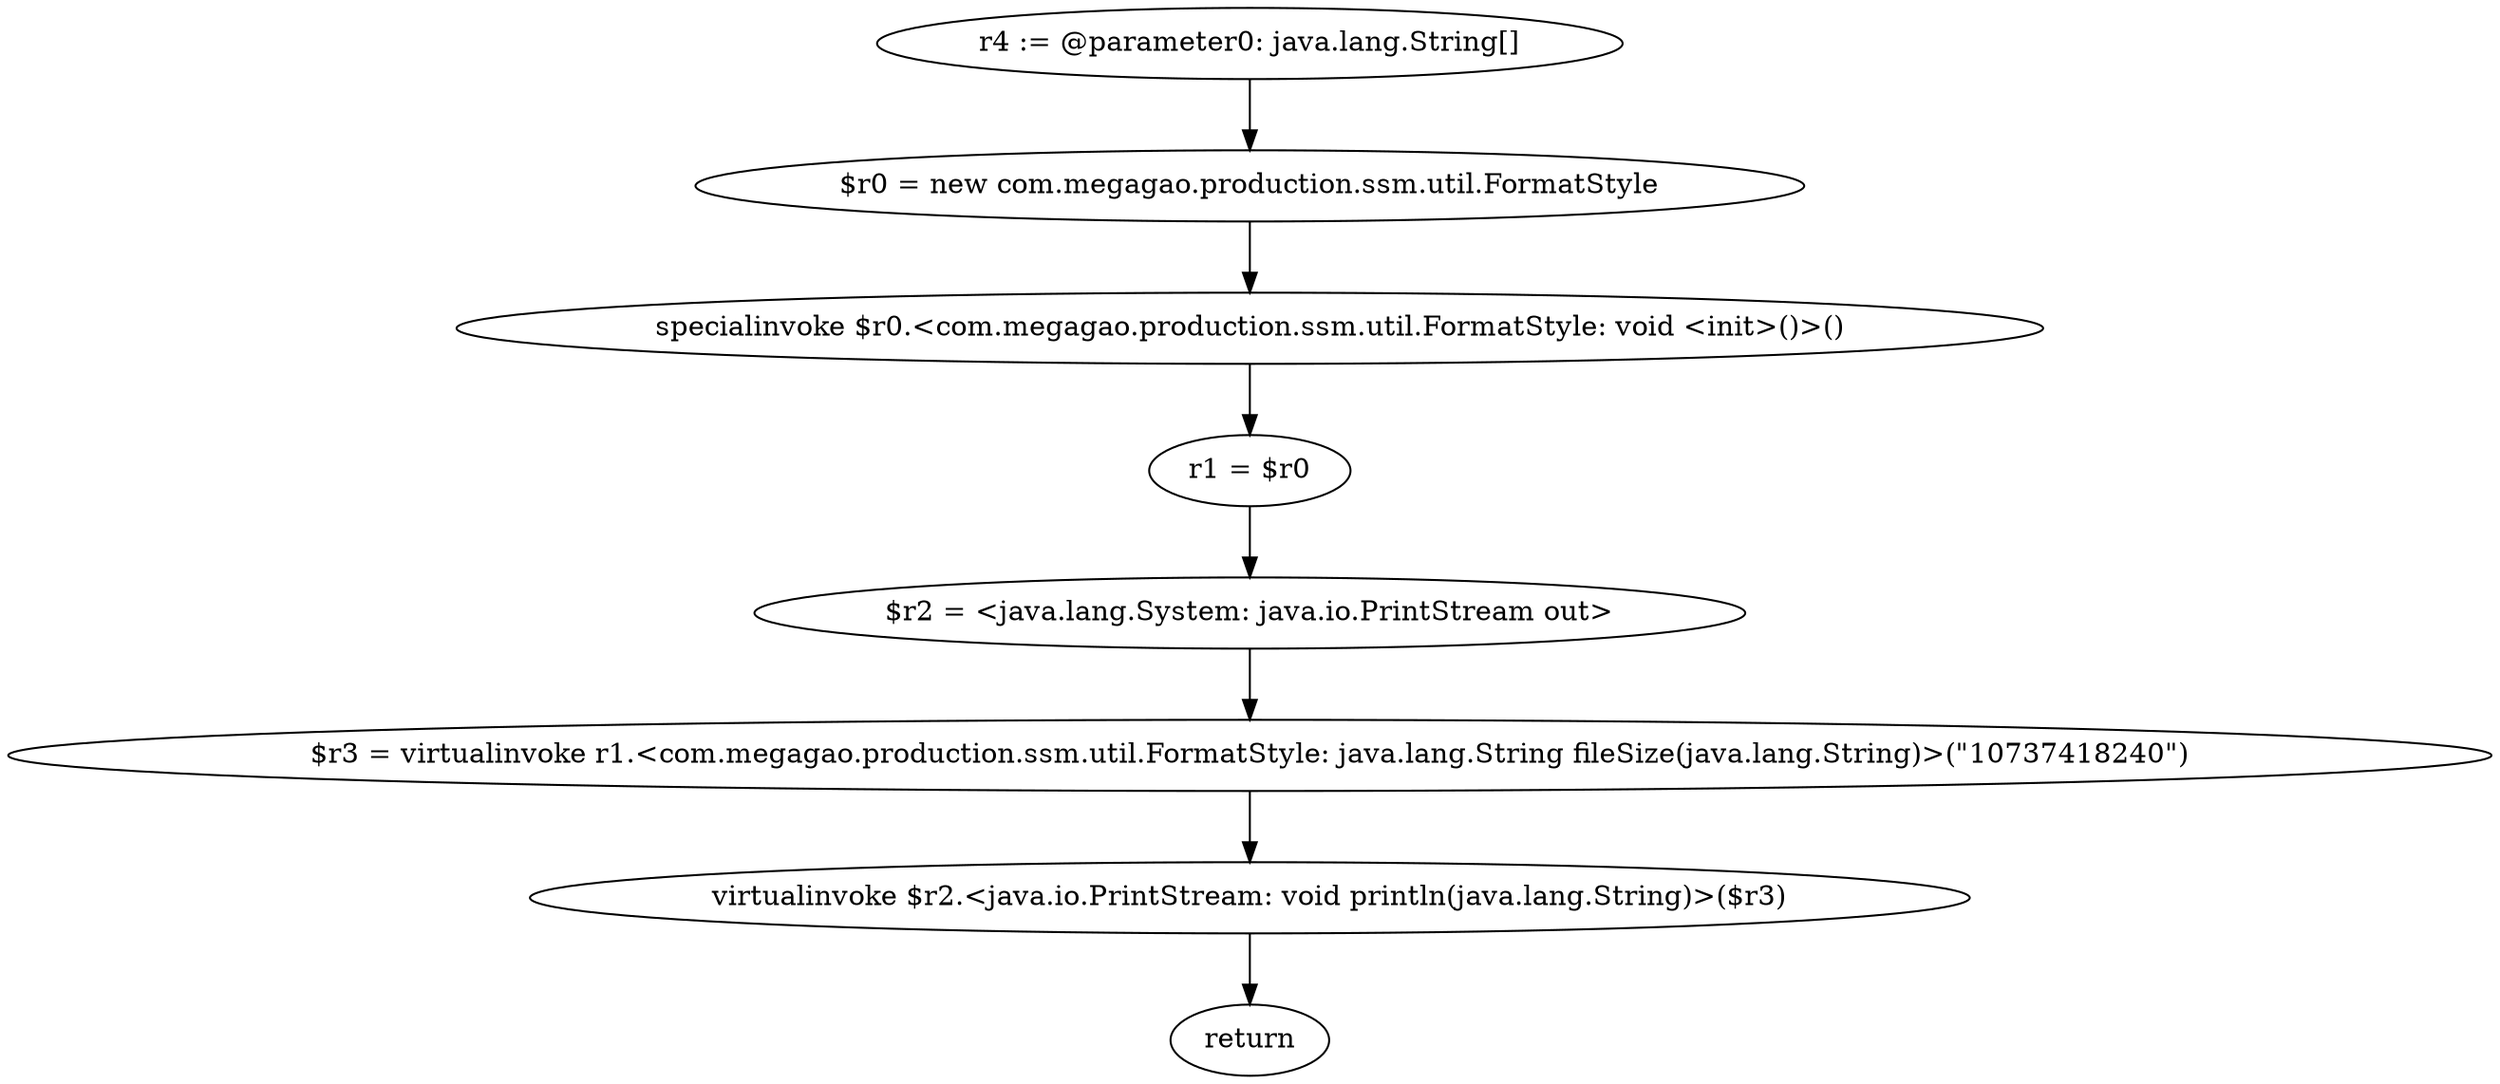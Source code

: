 digraph "unitGraph" {
    "r4 := @parameter0: java.lang.String[]"
    "$r0 = new com.megagao.production.ssm.util.FormatStyle"
    "specialinvoke $r0.<com.megagao.production.ssm.util.FormatStyle: void <init>()>()"
    "r1 = $r0"
    "$r2 = <java.lang.System: java.io.PrintStream out>"
    "$r3 = virtualinvoke r1.<com.megagao.production.ssm.util.FormatStyle: java.lang.String fileSize(java.lang.String)>(\"10737418240\")"
    "virtualinvoke $r2.<java.io.PrintStream: void println(java.lang.String)>($r3)"
    "return"
    "r4 := @parameter0: java.lang.String[]"->"$r0 = new com.megagao.production.ssm.util.FormatStyle";
    "$r0 = new com.megagao.production.ssm.util.FormatStyle"->"specialinvoke $r0.<com.megagao.production.ssm.util.FormatStyle: void <init>()>()";
    "specialinvoke $r0.<com.megagao.production.ssm.util.FormatStyle: void <init>()>()"->"r1 = $r0";
    "r1 = $r0"->"$r2 = <java.lang.System: java.io.PrintStream out>";
    "$r2 = <java.lang.System: java.io.PrintStream out>"->"$r3 = virtualinvoke r1.<com.megagao.production.ssm.util.FormatStyle: java.lang.String fileSize(java.lang.String)>(\"10737418240\")";
    "$r3 = virtualinvoke r1.<com.megagao.production.ssm.util.FormatStyle: java.lang.String fileSize(java.lang.String)>(\"10737418240\")"->"virtualinvoke $r2.<java.io.PrintStream: void println(java.lang.String)>($r3)";
    "virtualinvoke $r2.<java.io.PrintStream: void println(java.lang.String)>($r3)"->"return";
}
